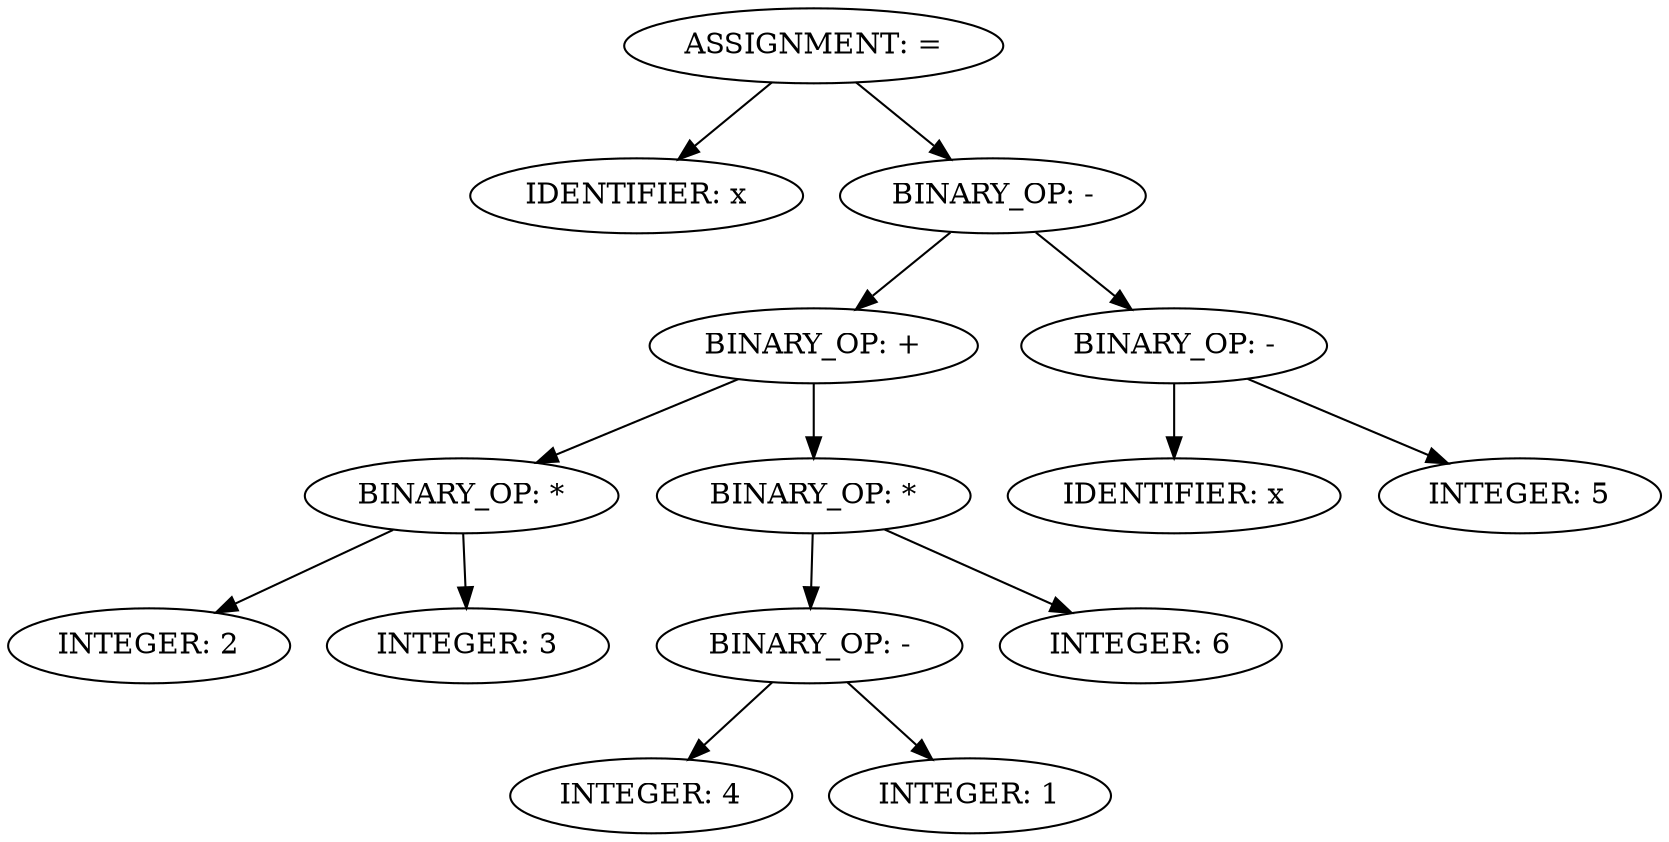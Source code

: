 digraph SyntaxTree {
node1 [label="ASSIGNMENT: ="];
node2 [label="IDENTIFIER: x"];
node1 -> node2;
node4 [label="BINARY_OP: -"];
node1 -> node4;
node6 [label="BINARY_OP: +"];
node4 -> node6;
node8 [label="BINARY_OP: *"];
node6 -> node8;
node10 [label="INTEGER: 2"];
node8 -> node10;
node12 [label="INTEGER: 3"];
node8 -> node12;
node14 [label="BINARY_OP: *"];
node6 -> node14;
node16 [label="BINARY_OP: -"];
node14 -> node16;
node18 [label="INTEGER: 4"];
node16 -> node18;
node20 [label="INTEGER: 1"];
node16 -> node20;
node22 [label="INTEGER: 6"];
node14 -> node22;
node24 [label="BINARY_OP: -"];
node4 -> node24;
node26 [label="IDENTIFIER: x"];
node24 -> node26;
node28 [label="INTEGER: 5"];
node24 -> node28;
}
